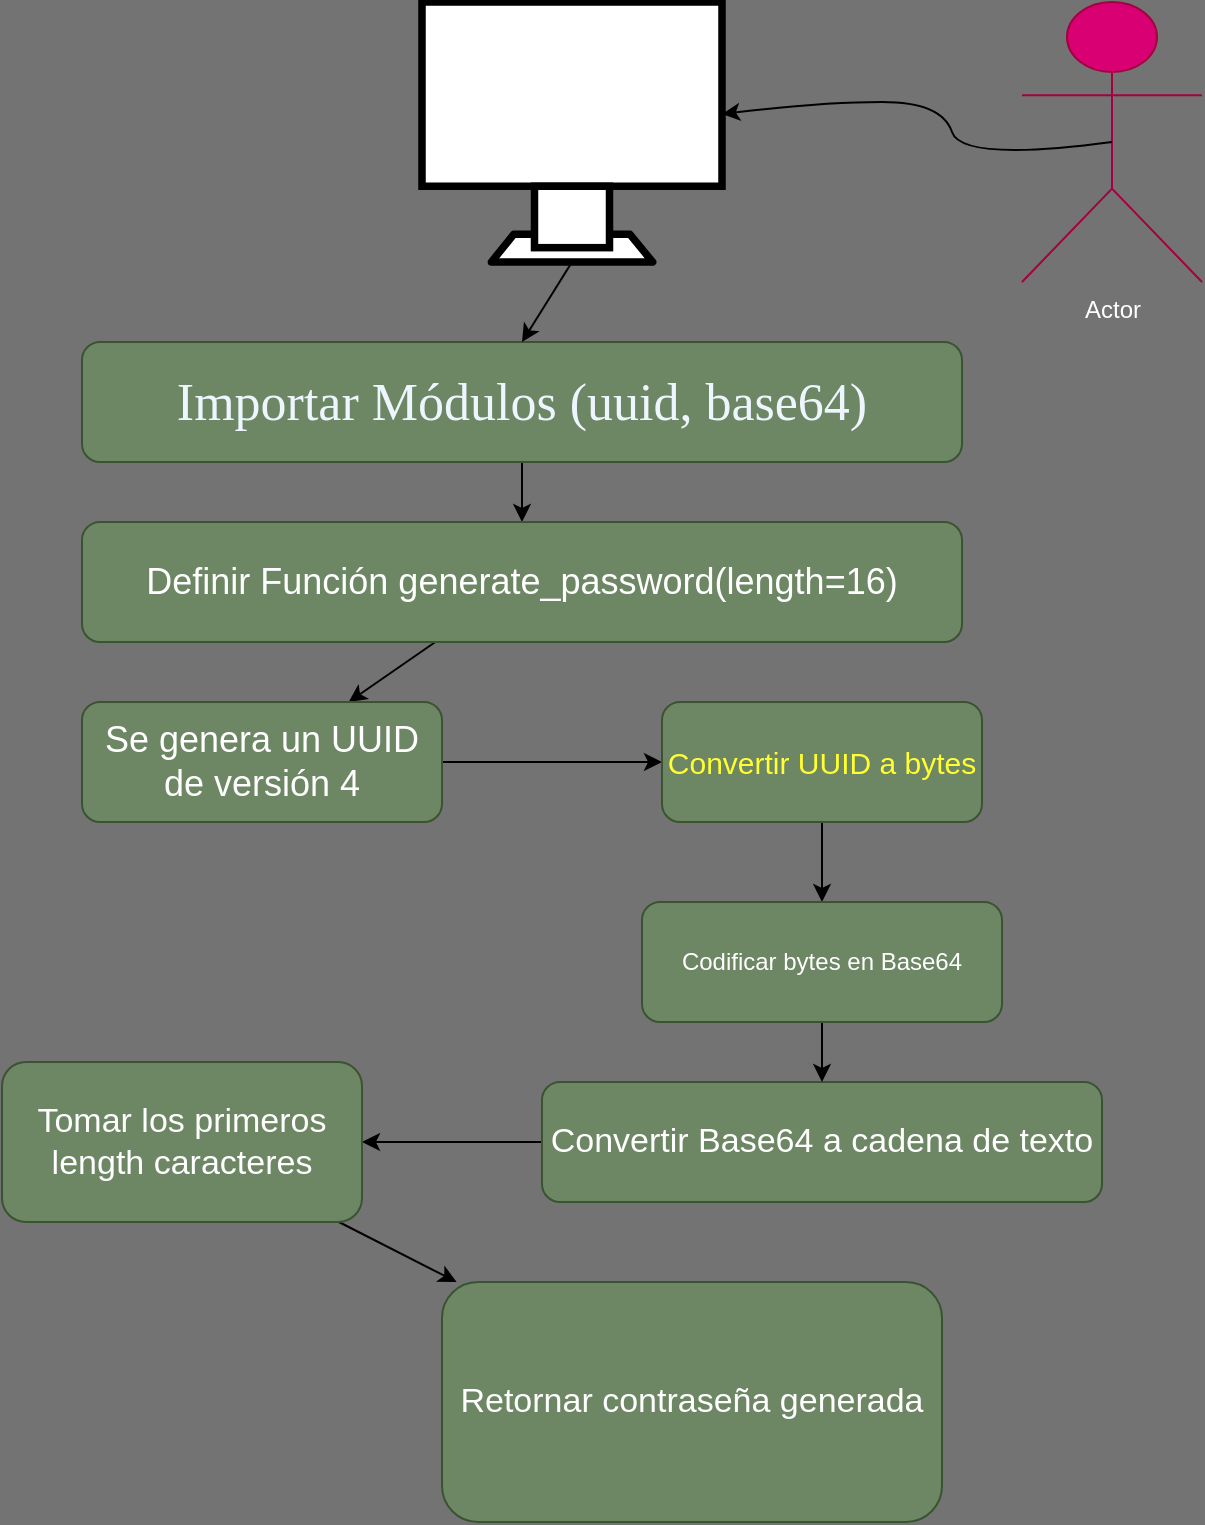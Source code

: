 <mxfile>
    <diagram id="m3eDSc2LyAuDHteNc38U" name="Page-1">
        <mxGraphModel dx="802" dy="495" grid="1" gridSize="10" guides="1" tooltips="1" connect="1" arrows="1" fold="1" page="1" pageScale="1" pageWidth="850" pageHeight="1100" background="#737373" math="0" shadow="0">
            <root>
                <mxCell id="0"/>
                <mxCell id="1" parent="0"/>
                <mxCell id="2" value="" style="verticalAlign=top;verticalLabelPosition=bottom;labelPosition=center;align=center;html=1;outlineConnect=0;gradientDirection=north;strokeWidth=2;shape=mxgraph.networks.monitor;" parent="1" vertex="1">
                    <mxGeometry x="310" y="10" width="150" height="130" as="geometry"/>
                </mxCell>
                <mxCell id="11" value="" style="edgeStyle=none;html=1;" parent="1" source="3" target="4" edge="1">
                    <mxGeometry relative="1" as="geometry"/>
                </mxCell>
                <mxCell id="3" value="&lt;font color=&quot;#edf6ff&quot;&gt;Importar Módulos (uuid, base64)&lt;/font&gt;" style="rounded=1;whiteSpace=wrap;html=1;fontFamily=Comic Sans MS;fontSize=26;fontColor=#ffffff;strokeColor=#3A5431;fillColor=#6d8764;" parent="1" vertex="1">
                    <mxGeometry x="140" y="180" width="440" height="60" as="geometry"/>
                </mxCell>
                <mxCell id="12" value="" style="edgeStyle=none;html=1;" parent="1" source="4" target="5" edge="1">
                    <mxGeometry relative="1" as="geometry"/>
                </mxCell>
                <mxCell id="4" value="Definir Función generate_password(length=16)" style="rounded=1;whiteSpace=wrap;html=1;fontSize=18;fontColor=#ffffff;fillColor=#6d8764;strokeColor=#3A5431;" parent="1" vertex="1">
                    <mxGeometry x="140" y="270" width="440" height="60" as="geometry"/>
                </mxCell>
                <mxCell id="16" value="" style="edgeStyle=none;html=1;fontFamily=Comic Sans MS;fontSize=26;fontColor=#FFFF66;" parent="1" source="5" target="15" edge="1">
                    <mxGeometry relative="1" as="geometry"/>
                </mxCell>
                <mxCell id="5" value="Se genera un UUID de versión 4" style="rounded=1;whiteSpace=wrap;html=1;fontColor=#ffffff;fontSize=18;fillColor=#6d8764;strokeColor=#3A5431;" parent="1" vertex="1">
                    <mxGeometry x="140" y="360" width="180" height="60" as="geometry"/>
                </mxCell>
                <mxCell id="21" value="" style="edgeStyle=none;html=1;fontFamily=Comic Sans MS;fontSize=17;fontColor=#FFFF66;" parent="1" source="6" target="20" edge="1">
                    <mxGeometry relative="1" as="geometry"/>
                </mxCell>
                <mxCell id="6" value="Convertir Base64 a cadena de texto" style="rounded=1;whiteSpace=wrap;html=1;fontSize=17;fontColor=#ffffff;fillColor=#6d8764;strokeColor=#3A5431;" parent="1" vertex="1">
                    <mxGeometry x="370" y="550" width="280" height="60" as="geometry"/>
                </mxCell>
                <mxCell id="8" value="Actor" style="shape=umlActor;verticalLabelPosition=bottom;verticalAlign=top;html=1;outlineConnect=0;fillColor=#d80073;fontColor=#ffffff;strokeColor=#A50040;" parent="1" vertex="1">
                    <mxGeometry x="610" y="10" width="90" height="140" as="geometry"/>
                </mxCell>
                <mxCell id="9" value="" style="curved=1;endArrow=classic;html=1;exitX=0.5;exitY=0.5;exitDx=0;exitDy=0;exitPerimeter=0;" parent="1" source="8" target="2" edge="1">
                    <mxGeometry width="50" height="50" relative="1" as="geometry">
                        <mxPoint x="530" y="90" as="sourcePoint"/>
                        <mxPoint x="580" y="40" as="targetPoint"/>
                        <Array as="points">
                            <mxPoint x="580" y="90"/>
                            <mxPoint x="570" y="60"/>
                            <mxPoint x="510" y="60"/>
                        </Array>
                    </mxGeometry>
                </mxCell>
                <mxCell id="10" value="" style="endArrow=classic;html=1;exitX=0.5;exitY=1;exitDx=0;exitDy=0;exitPerimeter=0;entryX=0.5;entryY=0;entryDx=0;entryDy=0;" parent="1" source="2" target="3" edge="1">
                    <mxGeometry width="50" height="50" relative="1" as="geometry">
                        <mxPoint x="350" y="180" as="sourcePoint"/>
                        <mxPoint x="400" y="130" as="targetPoint"/>
                    </mxGeometry>
                </mxCell>
                <mxCell id="18" value="" style="edgeStyle=none;html=1;fontFamily=Comic Sans MS;fontSize=15;fontColor=#FFFF33;" parent="1" source="15" target="17" edge="1">
                    <mxGeometry relative="1" as="geometry"/>
                </mxCell>
                <mxCell id="15" value="&lt;font style=&quot;font-size: 15px;&quot; color=&quot;#ffff33&quot;&gt;Convertir UUID a bytes&lt;/font&gt;" style="whiteSpace=wrap;html=1;rounded=1;fillColor=#6d8764;fontColor=#ffffff;strokeColor=#3A5431;" parent="1" vertex="1">
                    <mxGeometry x="430" y="360" width="160" height="60" as="geometry"/>
                </mxCell>
                <mxCell id="19" value="" style="edgeStyle=none;html=1;fontFamily=Comic Sans MS;fontSize=15;fontColor=#FFFF66;" parent="1" source="17" target="6" edge="1">
                    <mxGeometry relative="1" as="geometry"/>
                </mxCell>
                <mxCell id="17" value="Codificar bytes en Base64" style="whiteSpace=wrap;html=1;rounded=1;fontColor=#ffffff;fillColor=#6d8764;strokeColor=#3A5431;" parent="1" vertex="1">
                    <mxGeometry x="420" y="460" width="180" height="60" as="geometry"/>
                </mxCell>
                <mxCell id="23" value="" style="edgeStyle=none;html=1;fontFamily=Comic Sans MS;fontSize=17;fontColor=#FFFF66;" parent="1" source="20" target="22" edge="1">
                    <mxGeometry relative="1" as="geometry"/>
                </mxCell>
                <mxCell id="20" value="Tomar los primeros length caracteres" style="whiteSpace=wrap;html=1;fontSize=17;fontColor=#ffffff;rounded=1;fillColor=#6d8764;strokeColor=#3A5431;" parent="1" vertex="1">
                    <mxGeometry x="100" y="540" width="180" height="80" as="geometry"/>
                </mxCell>
                <mxCell id="22" value="Retornar contraseña generada" style="whiteSpace=wrap;html=1;fontSize=17;fontColor=#ffffff;rounded=1;fillColor=#6d8764;strokeColor=#3A5431;direction=south;" parent="1" vertex="1">
                    <mxGeometry x="320" y="650" width="250" height="120" as="geometry"/>
                </mxCell>
            </root>
        </mxGraphModel>
    </diagram>
</mxfile>